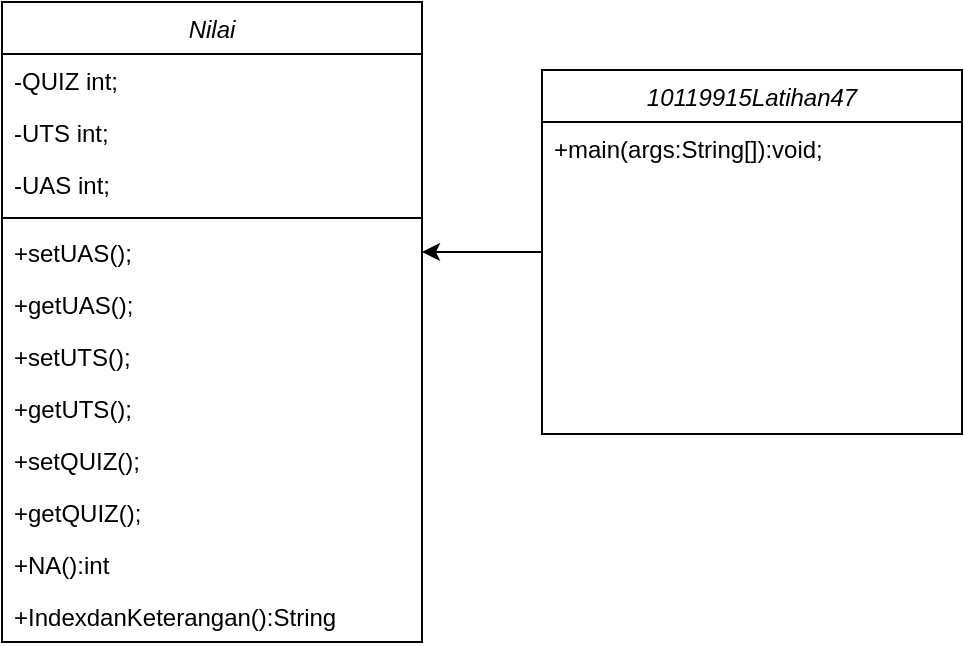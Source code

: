 <mxfile version="13.9.7" type="github">
  <diagram id="C5RBs43oDa-KdzZeNtuy" name="Page-1">
    <mxGraphModel dx="1422" dy="762" grid="1" gridSize="10" guides="1" tooltips="1" connect="1" arrows="1" fold="1" page="1" pageScale="1" pageWidth="827" pageHeight="1169" math="0" shadow="0">
      <root>
        <mxCell id="WIyWlLk6GJQsqaUBKTNV-0" />
        <mxCell id="WIyWlLk6GJQsqaUBKTNV-1" parent="WIyWlLk6GJQsqaUBKTNV-0" />
        <mxCell id="oE_4tV1LoYrKaHkC0Hmf-0" value="Nilai" style="swimlane;fontStyle=2;align=center;verticalAlign=top;childLayout=stackLayout;horizontal=1;startSize=26;horizontalStack=0;resizeParent=1;resizeLast=0;collapsible=1;marginBottom=0;rounded=0;shadow=0;strokeWidth=1;" parent="WIyWlLk6GJQsqaUBKTNV-1" vertex="1">
          <mxGeometry x="220" y="120" width="210" height="320" as="geometry">
            <mxRectangle x="230" y="140" width="160" height="26" as="alternateBounds" />
          </mxGeometry>
        </mxCell>
        <mxCell id="oE_4tV1LoYrKaHkC0Hmf-1" value="-QUIZ int;" style="text;align=left;verticalAlign=top;spacingLeft=4;spacingRight=4;overflow=hidden;rotatable=0;points=[[0,0.5],[1,0.5]];portConstraint=eastwest;rounded=0;shadow=0;html=0;" parent="oE_4tV1LoYrKaHkC0Hmf-0" vertex="1">
          <mxGeometry y="26" width="210" height="26" as="geometry" />
        </mxCell>
        <mxCell id="oE_4tV1LoYrKaHkC0Hmf-2" value="-UTS int;" style="text;align=left;verticalAlign=top;spacingLeft=4;spacingRight=4;overflow=hidden;rotatable=0;points=[[0,0.5],[1,0.5]];portConstraint=eastwest;rounded=0;shadow=0;html=0;" parent="oE_4tV1LoYrKaHkC0Hmf-0" vertex="1">
          <mxGeometry y="52" width="210" height="26" as="geometry" />
        </mxCell>
        <mxCell id="oE_4tV1LoYrKaHkC0Hmf-3" value="-UAS int;" style="text;align=left;verticalAlign=top;spacingLeft=4;spacingRight=4;overflow=hidden;rotatable=0;points=[[0,0.5],[1,0.5]];portConstraint=eastwest;rounded=0;shadow=0;html=0;" parent="oE_4tV1LoYrKaHkC0Hmf-0" vertex="1">
          <mxGeometry y="78" width="210" height="26" as="geometry" />
        </mxCell>
        <mxCell id="oE_4tV1LoYrKaHkC0Hmf-4" value="" style="line;html=1;strokeWidth=1;align=left;verticalAlign=middle;spacingTop=-1;spacingLeft=3;spacingRight=3;rotatable=0;labelPosition=right;points=[];portConstraint=eastwest;" parent="oE_4tV1LoYrKaHkC0Hmf-0" vertex="1">
          <mxGeometry y="104" width="210" height="8" as="geometry" />
        </mxCell>
        <mxCell id="oE_4tV1LoYrKaHkC0Hmf-5" value="+setUAS();&#xa;" style="text;align=left;verticalAlign=top;spacingLeft=4;spacingRight=4;overflow=hidden;rotatable=0;points=[[0,0.5],[1,0.5]];portConstraint=eastwest;" parent="oE_4tV1LoYrKaHkC0Hmf-0" vertex="1">
          <mxGeometry y="112" width="210" height="26" as="geometry" />
        </mxCell>
        <mxCell id="oE_4tV1LoYrKaHkC0Hmf-6" value="+getUAS();&#xa;" style="text;align=left;verticalAlign=top;spacingLeft=4;spacingRight=4;overflow=hidden;rotatable=0;points=[[0,0.5],[1,0.5]];portConstraint=eastwest;" parent="oE_4tV1LoYrKaHkC0Hmf-0" vertex="1">
          <mxGeometry y="138" width="210" height="26" as="geometry" />
        </mxCell>
        <mxCell id="oE_4tV1LoYrKaHkC0Hmf-7" value="+setUTS();&#xa;" style="text;align=left;verticalAlign=top;spacingLeft=4;spacingRight=4;overflow=hidden;rotatable=0;points=[[0,0.5],[1,0.5]];portConstraint=eastwest;" parent="oE_4tV1LoYrKaHkC0Hmf-0" vertex="1">
          <mxGeometry y="164" width="210" height="26" as="geometry" />
        </mxCell>
        <mxCell id="oE_4tV1LoYrKaHkC0Hmf-8" value="+getUTS();&#xa;" style="text;align=left;verticalAlign=top;spacingLeft=4;spacingRight=4;overflow=hidden;rotatable=0;points=[[0,0.5],[1,0.5]];portConstraint=eastwest;" parent="oE_4tV1LoYrKaHkC0Hmf-0" vertex="1">
          <mxGeometry y="190" width="210" height="26" as="geometry" />
        </mxCell>
        <mxCell id="oE_4tV1LoYrKaHkC0Hmf-9" value="+setQUIZ();&#xa;" style="text;align=left;verticalAlign=top;spacingLeft=4;spacingRight=4;overflow=hidden;rotatable=0;points=[[0,0.5],[1,0.5]];portConstraint=eastwest;" parent="oE_4tV1LoYrKaHkC0Hmf-0" vertex="1">
          <mxGeometry y="216" width="210" height="26" as="geometry" />
        </mxCell>
        <mxCell id="oE_4tV1LoYrKaHkC0Hmf-10" value="+getQUIZ();&#xa;" style="text;align=left;verticalAlign=top;spacingLeft=4;spacingRight=4;overflow=hidden;rotatable=0;points=[[0,0.5],[1,0.5]];portConstraint=eastwest;" parent="oE_4tV1LoYrKaHkC0Hmf-0" vertex="1">
          <mxGeometry y="242" width="210" height="26" as="geometry" />
        </mxCell>
        <mxCell id="oE_4tV1LoYrKaHkC0Hmf-11" value="+NA():int&#xa;" style="text;align=left;verticalAlign=top;spacingLeft=4;spacingRight=4;overflow=hidden;rotatable=0;points=[[0,0.5],[1,0.5]];portConstraint=eastwest;" parent="oE_4tV1LoYrKaHkC0Hmf-0" vertex="1">
          <mxGeometry y="268" width="210" height="26" as="geometry" />
        </mxCell>
        <mxCell id="oE_4tV1LoYrKaHkC0Hmf-12" value="+IndexdanKeterangan():String" style="text;align=left;verticalAlign=top;spacingLeft=4;spacingRight=4;overflow=hidden;rotatable=0;points=[[0,0.5],[1,0.5]];portConstraint=eastwest;" parent="oE_4tV1LoYrKaHkC0Hmf-0" vertex="1">
          <mxGeometry y="294" width="210" height="26" as="geometry" />
        </mxCell>
        <mxCell id="oE_4tV1LoYrKaHkC0Hmf-13" style="edgeStyle=orthogonalEdgeStyle;rounded=0;orthogonalLoop=1;jettySize=auto;html=1;exitX=0;exitY=0.5;exitDx=0;exitDy=0;entryX=1;entryY=0.5;entryDx=0;entryDy=0;" parent="WIyWlLk6GJQsqaUBKTNV-1" source="oE_4tV1LoYrKaHkC0Hmf-14" target="oE_4tV1LoYrKaHkC0Hmf-5" edge="1">
          <mxGeometry relative="1" as="geometry" />
        </mxCell>
        <mxCell id="oE_4tV1LoYrKaHkC0Hmf-14" value="10119915Latihan47" style="swimlane;fontStyle=2;align=center;verticalAlign=top;childLayout=stackLayout;horizontal=1;startSize=26;horizontalStack=0;resizeParent=1;resizeLast=0;collapsible=1;marginBottom=0;rounded=0;shadow=0;strokeWidth=1;" parent="WIyWlLk6GJQsqaUBKTNV-1" vertex="1">
          <mxGeometry x="490" y="154" width="210" height="182" as="geometry">
            <mxRectangle x="230" y="140" width="160" height="26" as="alternateBounds" />
          </mxGeometry>
        </mxCell>
        <mxCell id="oE_4tV1LoYrKaHkC0Hmf-15" value="+main(args:String[]):void;&#xa;" style="text;align=left;verticalAlign=top;spacingLeft=4;spacingRight=4;overflow=hidden;rotatable=0;points=[[0,0.5],[1,0.5]];portConstraint=eastwest;" parent="oE_4tV1LoYrKaHkC0Hmf-14" vertex="1">
          <mxGeometry y="26" width="210" height="26" as="geometry" />
        </mxCell>
      </root>
    </mxGraphModel>
  </diagram>
</mxfile>